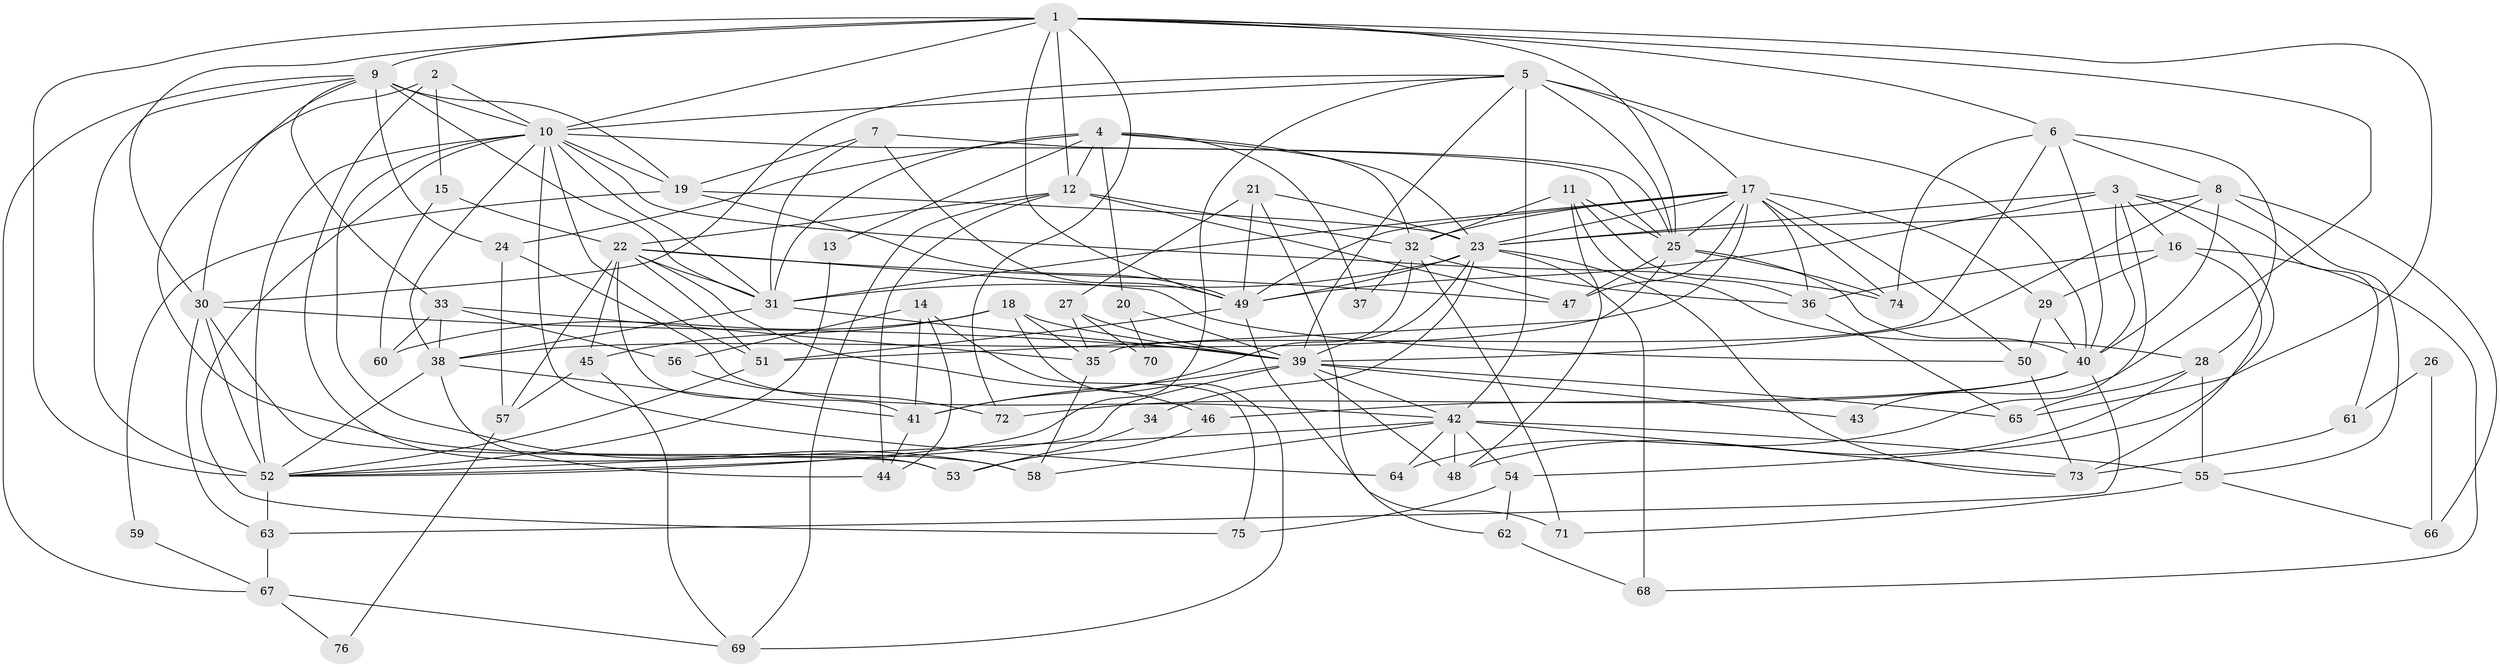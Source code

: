 // original degree distribution, {4: 0.348993288590604, 3: 0.2550335570469799, 8: 0.013422818791946308, 6: 0.03355704697986577, 7: 0.053691275167785234, 2: 0.10738255033557047, 5: 0.18791946308724833}
// Generated by graph-tools (version 1.1) at 2025/36/03/09/25 02:36:26]
// undirected, 76 vertices, 203 edges
graph export_dot {
graph [start="1"]
  node [color=gray90,style=filled];
  1;
  2;
  3;
  4;
  5;
  6;
  7;
  8;
  9;
  10;
  11;
  12;
  13;
  14;
  15;
  16;
  17;
  18;
  19;
  20;
  21;
  22;
  23;
  24;
  25;
  26;
  27;
  28;
  29;
  30;
  31;
  32;
  33;
  34;
  35;
  36;
  37;
  38;
  39;
  40;
  41;
  42;
  43;
  44;
  45;
  46;
  47;
  48;
  49;
  50;
  51;
  52;
  53;
  54;
  55;
  56;
  57;
  58;
  59;
  60;
  61;
  62;
  63;
  64;
  65;
  66;
  67;
  68;
  69;
  70;
  71;
  72;
  73;
  74;
  75;
  76;
  1 -- 6 [weight=1.0];
  1 -- 9 [weight=1.0];
  1 -- 10 [weight=1.0];
  1 -- 12 [weight=1.0];
  1 -- 25 [weight=1.0];
  1 -- 30 [weight=1.0];
  1 -- 43 [weight=1.0];
  1 -- 49 [weight=1.0];
  1 -- 52 [weight=1.0];
  1 -- 65 [weight=1.0];
  1 -- 72 [weight=1.0];
  2 -- 10 [weight=1.0];
  2 -- 15 [weight=1.0];
  2 -- 30 [weight=1.0];
  2 -- 53 [weight=1.0];
  3 -- 16 [weight=1.0];
  3 -- 23 [weight=1.0];
  3 -- 40 [weight=1.0];
  3 -- 49 [weight=2.0];
  3 -- 54 [weight=1.0];
  3 -- 61 [weight=1.0];
  3 -- 64 [weight=1.0];
  4 -- 12 [weight=1.0];
  4 -- 13 [weight=1.0];
  4 -- 20 [weight=1.0];
  4 -- 23 [weight=1.0];
  4 -- 24 [weight=1.0];
  4 -- 31 [weight=1.0];
  4 -- 32 [weight=1.0];
  4 -- 37 [weight=1.0];
  5 -- 10 [weight=1.0];
  5 -- 17 [weight=2.0];
  5 -- 25 [weight=1.0];
  5 -- 30 [weight=1.0];
  5 -- 39 [weight=1.0];
  5 -- 40 [weight=1.0];
  5 -- 42 [weight=1.0];
  5 -- 52 [weight=1.0];
  6 -- 8 [weight=1.0];
  6 -- 28 [weight=1.0];
  6 -- 35 [weight=1.0];
  6 -- 40 [weight=1.0];
  6 -- 74 [weight=1.0];
  7 -- 19 [weight=1.0];
  7 -- 25 [weight=1.0];
  7 -- 31 [weight=1.0];
  7 -- 49 [weight=1.0];
  8 -- 23 [weight=1.0];
  8 -- 39 [weight=1.0];
  8 -- 40 [weight=2.0];
  8 -- 55 [weight=1.0];
  8 -- 66 [weight=1.0];
  9 -- 10 [weight=1.0];
  9 -- 19 [weight=2.0];
  9 -- 24 [weight=1.0];
  9 -- 31 [weight=1.0];
  9 -- 33 [weight=1.0];
  9 -- 52 [weight=1.0];
  9 -- 58 [weight=1.0];
  9 -- 67 [weight=1.0];
  10 -- 19 [weight=1.0];
  10 -- 25 [weight=2.0];
  10 -- 31 [weight=1.0];
  10 -- 38 [weight=2.0];
  10 -- 51 [weight=1.0];
  10 -- 52 [weight=2.0];
  10 -- 58 [weight=1.0];
  10 -- 64 [weight=1.0];
  10 -- 74 [weight=1.0];
  10 -- 75 [weight=1.0];
  11 -- 25 [weight=1.0];
  11 -- 28 [weight=1.0];
  11 -- 32 [weight=1.0];
  11 -- 36 [weight=1.0];
  11 -- 48 [weight=1.0];
  12 -- 22 [weight=1.0];
  12 -- 32 [weight=1.0];
  12 -- 44 [weight=1.0];
  12 -- 47 [weight=1.0];
  12 -- 69 [weight=1.0];
  13 -- 52 [weight=1.0];
  14 -- 41 [weight=1.0];
  14 -- 44 [weight=1.0];
  14 -- 56 [weight=1.0];
  14 -- 75 [weight=1.0];
  15 -- 22 [weight=1.0];
  15 -- 60 [weight=1.0];
  16 -- 29 [weight=1.0];
  16 -- 36 [weight=1.0];
  16 -- 68 [weight=1.0];
  16 -- 73 [weight=1.0];
  17 -- 23 [weight=1.0];
  17 -- 25 [weight=2.0];
  17 -- 29 [weight=1.0];
  17 -- 31 [weight=1.0];
  17 -- 32 [weight=1.0];
  17 -- 36 [weight=1.0];
  17 -- 38 [weight=1.0];
  17 -- 47 [weight=1.0];
  17 -- 49 [weight=1.0];
  17 -- 50 [weight=1.0];
  17 -- 74 [weight=1.0];
  18 -- 35 [weight=1.0];
  18 -- 39 [weight=1.0];
  18 -- 45 [weight=1.0];
  18 -- 60 [weight=1.0];
  18 -- 69 [weight=1.0];
  19 -- 23 [weight=1.0];
  19 -- 49 [weight=2.0];
  19 -- 59 [weight=1.0];
  20 -- 39 [weight=1.0];
  20 -- 70 [weight=1.0];
  21 -- 23 [weight=1.0];
  21 -- 27 [weight=1.0];
  21 -- 49 [weight=1.0];
  21 -- 62 [weight=1.0];
  22 -- 31 [weight=1.0];
  22 -- 41 [weight=2.0];
  22 -- 45 [weight=1.0];
  22 -- 46 [weight=1.0];
  22 -- 47 [weight=2.0];
  22 -- 50 [weight=1.0];
  22 -- 51 [weight=1.0];
  22 -- 57 [weight=1.0];
  23 -- 31 [weight=1.0];
  23 -- 34 [weight=1.0];
  23 -- 39 [weight=1.0];
  23 -- 49 [weight=1.0];
  23 -- 68 [weight=1.0];
  23 -- 73 [weight=1.0];
  24 -- 42 [weight=1.0];
  24 -- 57 [weight=1.0];
  25 -- 40 [weight=1.0];
  25 -- 47 [weight=1.0];
  25 -- 51 [weight=2.0];
  25 -- 74 [weight=1.0];
  26 -- 61 [weight=1.0];
  26 -- 66 [weight=1.0];
  27 -- 35 [weight=1.0];
  27 -- 39 [weight=1.0];
  27 -- 70 [weight=1.0];
  28 -- 48 [weight=1.0];
  28 -- 55 [weight=1.0];
  28 -- 65 [weight=1.0];
  29 -- 40 [weight=1.0];
  29 -- 50 [weight=1.0];
  30 -- 39 [weight=2.0];
  30 -- 52 [weight=2.0];
  30 -- 53 [weight=1.0];
  30 -- 63 [weight=1.0];
  31 -- 38 [weight=1.0];
  31 -- 39 [weight=1.0];
  32 -- 36 [weight=1.0];
  32 -- 37 [weight=1.0];
  32 -- 41 [weight=1.0];
  32 -- 71 [weight=1.0];
  33 -- 35 [weight=1.0];
  33 -- 38 [weight=2.0];
  33 -- 56 [weight=1.0];
  33 -- 60 [weight=1.0];
  34 -- 53 [weight=1.0];
  35 -- 58 [weight=1.0];
  36 -- 65 [weight=1.0];
  38 -- 41 [weight=1.0];
  38 -- 44 [weight=1.0];
  38 -- 52 [weight=1.0];
  39 -- 41 [weight=1.0];
  39 -- 42 [weight=1.0];
  39 -- 43 [weight=1.0];
  39 -- 48 [weight=1.0];
  39 -- 52 [weight=1.0];
  39 -- 65 [weight=1.0];
  40 -- 46 [weight=1.0];
  40 -- 63 [weight=1.0];
  40 -- 72 [weight=1.0];
  41 -- 44 [weight=1.0];
  42 -- 48 [weight=2.0];
  42 -- 52 [weight=1.0];
  42 -- 54 [weight=1.0];
  42 -- 55 [weight=1.0];
  42 -- 58 [weight=1.0];
  42 -- 64 [weight=1.0];
  42 -- 73 [weight=1.0];
  45 -- 57 [weight=1.0];
  45 -- 69 [weight=1.0];
  46 -- 53 [weight=1.0];
  49 -- 51 [weight=1.0];
  49 -- 71 [weight=1.0];
  50 -- 73 [weight=1.0];
  51 -- 52 [weight=1.0];
  52 -- 63 [weight=1.0];
  54 -- 62 [weight=1.0];
  54 -- 75 [weight=1.0];
  55 -- 66 [weight=1.0];
  55 -- 71 [weight=1.0];
  56 -- 72 [weight=1.0];
  57 -- 76 [weight=1.0];
  59 -- 67 [weight=1.0];
  61 -- 73 [weight=1.0];
  62 -- 68 [weight=1.0];
  63 -- 67 [weight=1.0];
  67 -- 69 [weight=1.0];
  67 -- 76 [weight=1.0];
}
